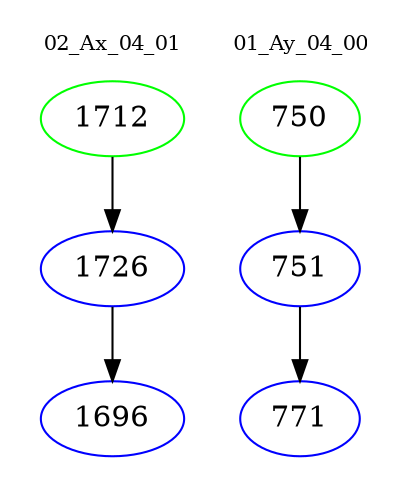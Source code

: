 digraph{
subgraph cluster_0 {
color = white
label = "02_Ax_04_01";
fontsize=10;
T0_1712 [label="1712", color="green"]
T0_1712 -> T0_1726 [color="black"]
T0_1726 [label="1726", color="blue"]
T0_1726 -> T0_1696 [color="black"]
T0_1696 [label="1696", color="blue"]
}
subgraph cluster_1 {
color = white
label = "01_Ay_04_00";
fontsize=10;
T1_750 [label="750", color="green"]
T1_750 -> T1_751 [color="black"]
T1_751 [label="751", color="blue"]
T1_751 -> T1_771 [color="black"]
T1_771 [label="771", color="blue"]
}
}
